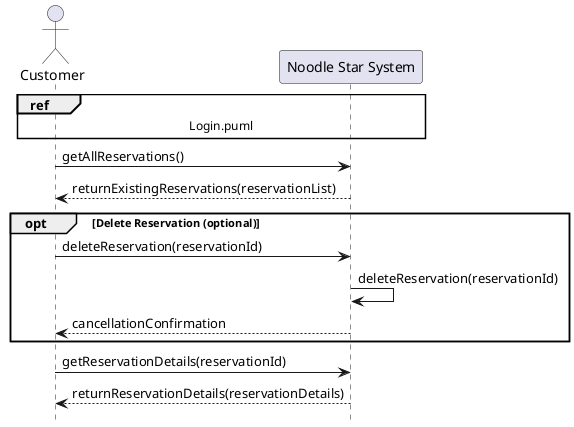 @startuml
hide footbox
actor Customer
participant "Noodle Star System" as System



ref over Customer, System : Login.puml

Customer -> System: getAllReservations()
System --> Customer: returnExistingReservations(reservationList)

' Extend: Deleting a reservation is optional
opt Delete Reservation (optional)
    Customer -> System: deleteReservation(reservationId)
    System -> System: deleteReservation(reservationId)
    System --> Customer: cancellationConfirmation
end opt

Customer -> System: getReservationDetails(reservationId)
System --> Customer: returnReservationDetails(reservationDetails)

@enduml
